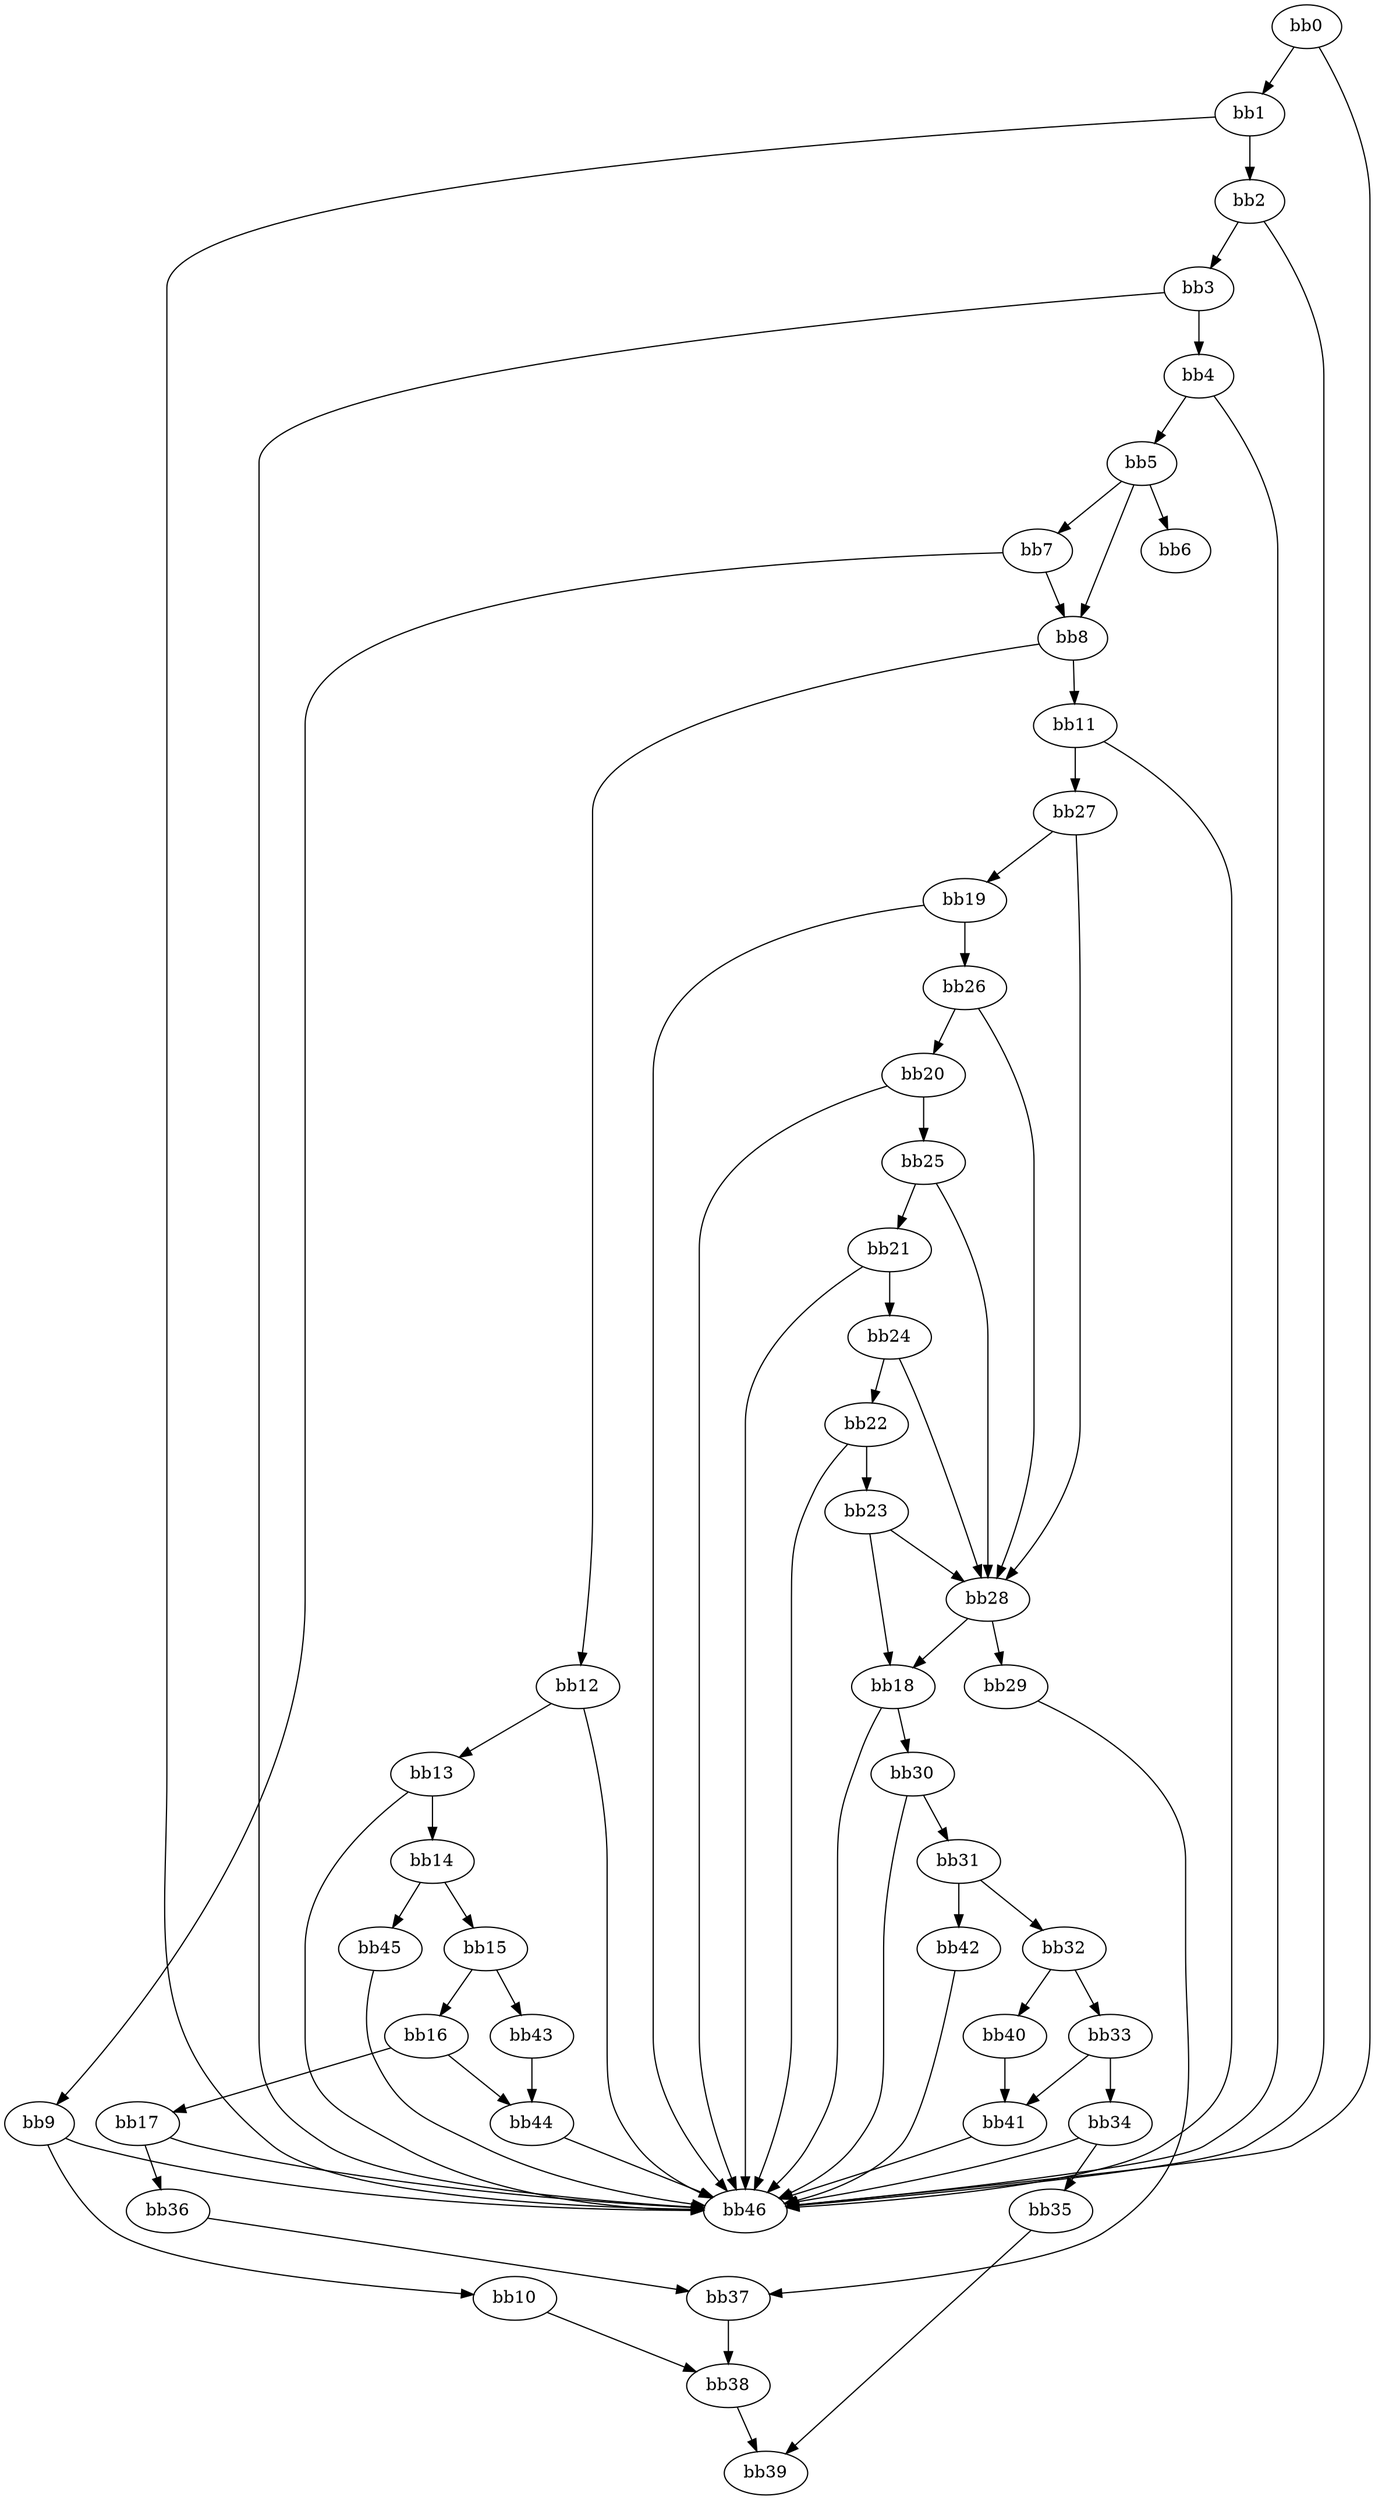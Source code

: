 digraph {
    0 [ label = "bb0\l" ]
    1 [ label = "bb1\l" ]
    2 [ label = "bb2\l" ]
    3 [ label = "bb3\l" ]
    4 [ label = "bb4\l" ]
    5 [ label = "bb5\l" ]
    6 [ label = "bb6\l" ]
    7 [ label = "bb7\l" ]
    8 [ label = "bb8\l" ]
    9 [ label = "bb9\l" ]
    10 [ label = "bb10\l" ]
    11 [ label = "bb11\l" ]
    12 [ label = "bb12\l" ]
    13 [ label = "bb13\l" ]
    14 [ label = "bb14\l" ]
    15 [ label = "bb15\l" ]
    16 [ label = "bb16\l" ]
    17 [ label = "bb17\l" ]
    18 [ label = "bb18\l" ]
    19 [ label = "bb19\l" ]
    20 [ label = "bb20\l" ]
    21 [ label = "bb21\l" ]
    22 [ label = "bb22\l" ]
    23 [ label = "bb23\l" ]
    24 [ label = "bb24\l" ]
    25 [ label = "bb25\l" ]
    26 [ label = "bb26\l" ]
    27 [ label = "bb27\l" ]
    28 [ label = "bb28\l" ]
    29 [ label = "bb29\l" ]
    30 [ label = "bb30\l" ]
    31 [ label = "bb31\l" ]
    32 [ label = "bb32\l" ]
    33 [ label = "bb33\l" ]
    34 [ label = "bb34\l" ]
    35 [ label = "bb35\l" ]
    36 [ label = "bb36\l" ]
    37 [ label = "bb37\l" ]
    38 [ label = "bb38\l" ]
    39 [ label = "bb39\l" ]
    40 [ label = "bb40\l" ]
    41 [ label = "bb41\l" ]
    42 [ label = "bb42\l" ]
    43 [ label = "bb43\l" ]
    44 [ label = "bb44\l" ]
    45 [ label = "bb45\l" ]
    46 [ label = "bb46\l" ]
    0 -> 1 [ ]
    0 -> 46 [ ]
    1 -> 2 [ ]
    1 -> 46 [ ]
    2 -> 3 [ ]
    2 -> 46 [ ]
    3 -> 4 [ ]
    3 -> 46 [ ]
    4 -> 5 [ ]
    4 -> 46 [ ]
    5 -> 6 [ ]
    5 -> 7 [ ]
    5 -> 8 [ ]
    7 -> 8 [ ]
    7 -> 9 [ ]
    8 -> 11 [ ]
    8 -> 12 [ ]
    9 -> 10 [ ]
    9 -> 46 [ ]
    10 -> 38 [ ]
    11 -> 27 [ ]
    11 -> 46 [ ]
    12 -> 13 [ ]
    12 -> 46 [ ]
    13 -> 14 [ ]
    13 -> 46 [ ]
    14 -> 15 [ ]
    14 -> 45 [ ]
    15 -> 16 [ ]
    15 -> 43 [ ]
    16 -> 17 [ ]
    16 -> 44 [ ]
    17 -> 36 [ ]
    17 -> 46 [ ]
    18 -> 30 [ ]
    18 -> 46 [ ]
    19 -> 26 [ ]
    19 -> 46 [ ]
    20 -> 25 [ ]
    20 -> 46 [ ]
    21 -> 24 [ ]
    21 -> 46 [ ]
    22 -> 23 [ ]
    22 -> 46 [ ]
    23 -> 18 [ ]
    23 -> 28 [ ]
    24 -> 22 [ ]
    24 -> 28 [ ]
    25 -> 21 [ ]
    25 -> 28 [ ]
    26 -> 20 [ ]
    26 -> 28 [ ]
    27 -> 19 [ ]
    27 -> 28 [ ]
    28 -> 18 [ ]
    28 -> 29 [ ]
    29 -> 37 [ ]
    30 -> 31 [ ]
    30 -> 46 [ ]
    31 -> 32 [ ]
    31 -> 42 [ ]
    32 -> 33 [ ]
    32 -> 40 [ ]
    33 -> 34 [ ]
    33 -> 41 [ ]
    34 -> 35 [ ]
    34 -> 46 [ ]
    35 -> 39 [ ]
    36 -> 37 [ ]
    37 -> 38 [ ]
    38 -> 39 [ ]
    40 -> 41 [ ]
    41 -> 46 [ ]
    42 -> 46 [ ]
    43 -> 44 [ ]
    44 -> 46 [ ]
    45 -> 46 [ ]
}

